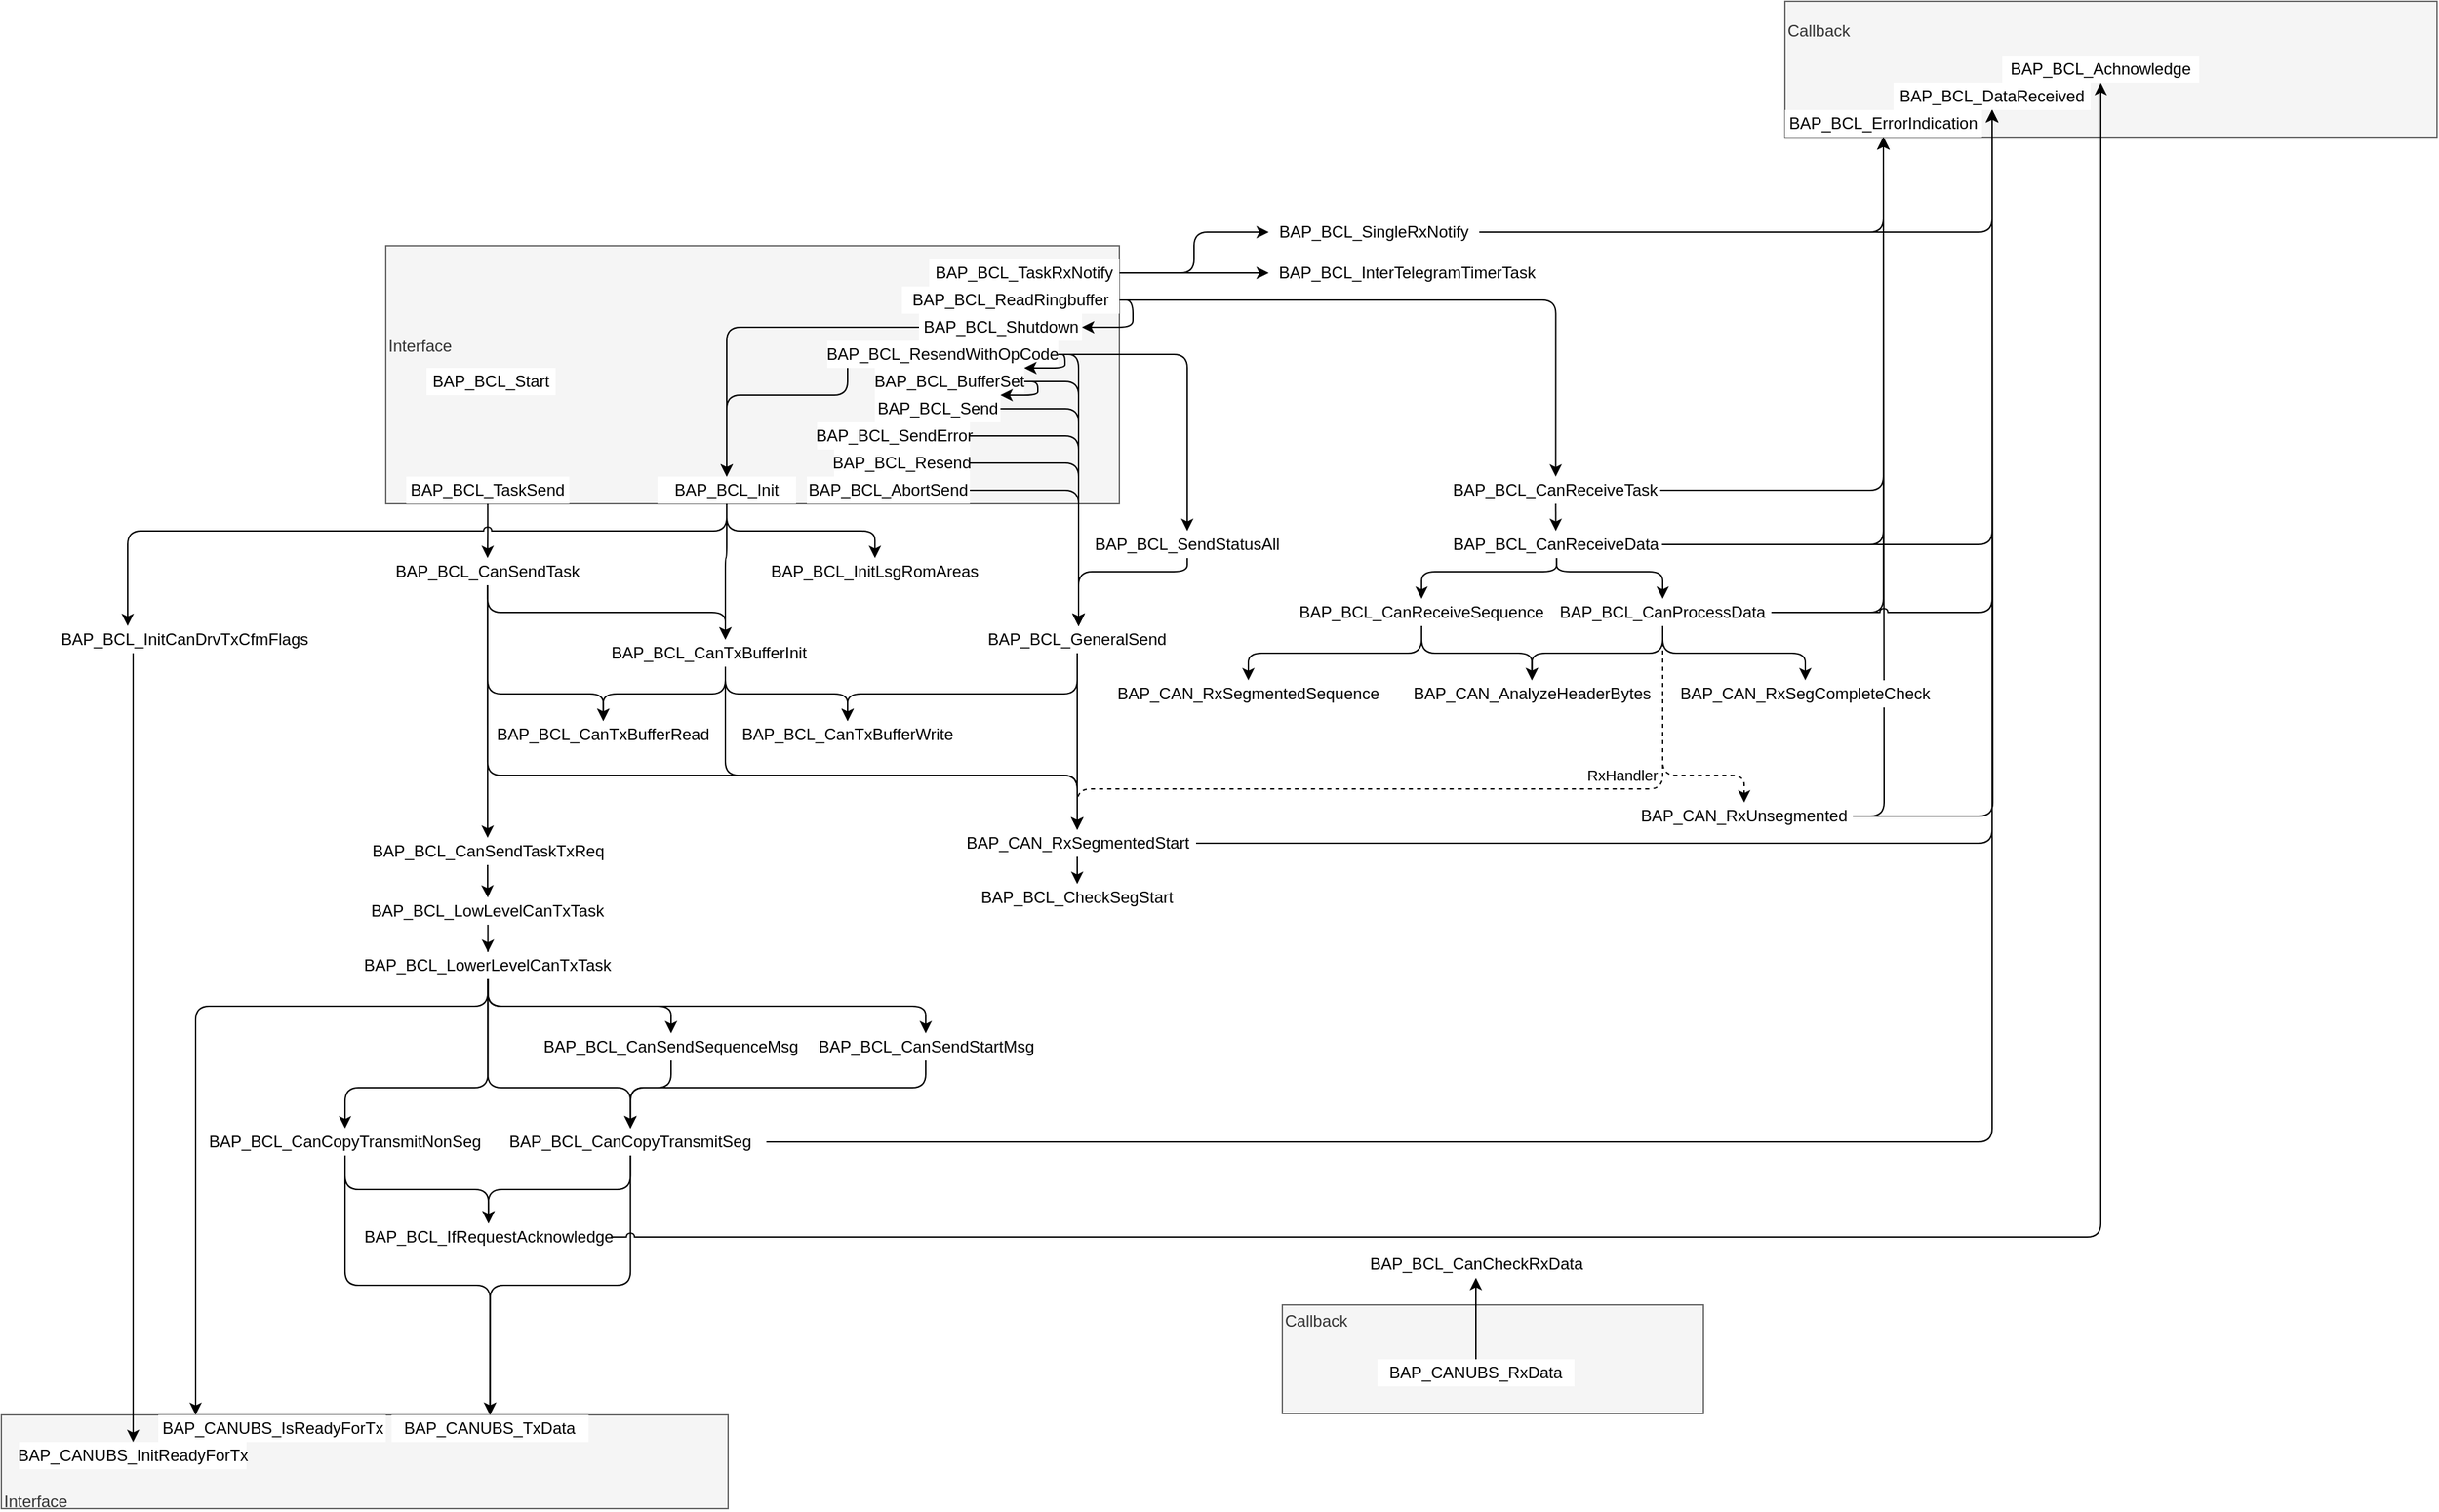 <mxfile version="14.2.7" type="github">
  <diagram id="S2_BKPCjc5cobRRPOWBh" name="Page-1">
    <mxGraphModel dx="1737" dy="2701" grid="1" gridSize="10" guides="1" tooltips="1" connect="1" arrows="1" fold="1" page="1" pageScale="1" pageWidth="827" pageHeight="1169" math="0" shadow="0">
      <root>
        <mxCell id="0" />
        <mxCell id="1" parent="0" />
        <mxCell id="-796ArXZzWcTJL-aqqKS-4" value="&lt;br&gt;&lt;br&gt;&lt;br&gt;&lt;br&gt;Interface" style="rounded=0;whiteSpace=wrap;html=1;align=left;fillColor=#f5f5f5;strokeColor=#666666;fontColor=#333333;" parent="1" vertex="1">
          <mxGeometry x="-453" y="-179" width="535" height="69" as="geometry" />
        </mxCell>
        <mxCell id="-796ArXZzWcTJL-aqqKS-5" value="Callback&lt;br&gt;&lt;br&gt;&lt;br&gt;&lt;br&gt;&lt;br&gt;" style="rounded=0;whiteSpace=wrap;html=1;align=left;fillColor=#f5f5f5;strokeColor=#666666;fontColor=#333333;" parent="1" vertex="1">
          <mxGeometry x="860" y="-1220" width="480" height="100" as="geometry" />
        </mxCell>
        <mxCell id="-796ArXZzWcTJL-aqqKS-1" value="Interface&lt;br&gt;&lt;br&gt;&lt;br&gt;&lt;br&gt;" style="rounded=0;whiteSpace=wrap;html=1;align=left;fillColor=#f5f5f5;strokeColor=#666666;fontColor=#333333;" parent="1" vertex="1">
          <mxGeometry x="-170" y="-1040" width="540" height="190" as="geometry" />
        </mxCell>
        <mxCell id="-796ArXZzWcTJL-aqqKS-43" style="edgeStyle=orthogonalEdgeStyle;rounded=0;orthogonalLoop=1;jettySize=auto;html=1;" parent="1" source="-796ArXZzWcTJL-aqqKS-3" target="-796ArXZzWcTJL-aqqKS-40" edge="1">
          <mxGeometry relative="1" as="geometry" />
        </mxCell>
        <mxCell id="-796ArXZzWcTJL-aqqKS-3" value="BAP_BCL_TaskSend" style="rounded=0;whiteSpace=wrap;html=1;strokeColor=none;" parent="1" vertex="1">
          <mxGeometry x="-154.88" y="-870" width="120" height="20" as="geometry" />
        </mxCell>
        <mxCell id="-796ArXZzWcTJL-aqqKS-108" style="edgeStyle=orthogonalEdgeStyle;rounded=1;orthogonalLoop=1;jettySize=auto;html=1;" parent="1" source="-796ArXZzWcTJL-aqqKS-7" target="-796ArXZzWcTJL-aqqKS-107" edge="1">
          <mxGeometry relative="1" as="geometry">
            <Array as="points">
              <mxPoint x="340" y="-940" />
            </Array>
          </mxGeometry>
        </mxCell>
        <mxCell id="-796ArXZzWcTJL-aqqKS-115" style="edgeStyle=orthogonalEdgeStyle;rounded=1;orthogonalLoop=1;jettySize=auto;html=1;" parent="1" source="-796ArXZzWcTJL-aqqKS-2" target="-796ArXZzWcTJL-aqqKS-107" edge="1">
          <mxGeometry relative="1" as="geometry">
            <Array as="points">
              <mxPoint x="340" y="-860" />
            </Array>
          </mxGeometry>
        </mxCell>
        <mxCell id="-796ArXZzWcTJL-aqqKS-9" value="BAP_BCL_SendError" style="rounded=0;whiteSpace=wrap;html=1;strokeColor=none;" parent="1" vertex="1">
          <mxGeometry x="147.5" y="-910" width="112.5" height="20" as="geometry" />
        </mxCell>
        <mxCell id="-796ArXZzWcTJL-aqqKS-112" style="edgeStyle=orthogonalEdgeStyle;rounded=1;orthogonalLoop=1;jettySize=auto;html=1;" parent="1" source="-796ArXZzWcTJL-aqqKS-10" target="-796ArXZzWcTJL-aqqKS-107" edge="1">
          <mxGeometry relative="1" as="geometry">
            <Array as="points">
              <mxPoint x="340" y="-880" />
            </Array>
          </mxGeometry>
        </mxCell>
        <mxCell id="-796ArXZzWcTJL-aqqKS-10" value="BAP_BCL_Resend" style="rounded=0;whiteSpace=wrap;html=1;strokeColor=none;" parent="1" vertex="1">
          <mxGeometry x="160" y="-890" width="100" height="20" as="geometry" />
        </mxCell>
        <mxCell id="cqRTCMUEP6kAne7-0nRB-3" style="edgeStyle=orthogonalEdgeStyle;rounded=1;jumpStyle=arc;orthogonalLoop=1;jettySize=auto;html=1;entryX=0.5;entryY=0;entryDx=0;entryDy=0;strokeWidth=1;" edge="1" parent="1" source="-796ArXZzWcTJL-aqqKS-11" target="-796ArXZzWcTJL-aqqKS-69">
          <mxGeometry relative="1" as="geometry" />
        </mxCell>
        <mxCell id="-796ArXZzWcTJL-aqqKS-11" value="BAP_BCL_ReadRingbuffer" style="rounded=0;whiteSpace=wrap;html=1;strokeColor=none;" parent="1" vertex="1">
          <mxGeometry x="210" y="-1010" width="160" height="20" as="geometry" />
        </mxCell>
        <mxCell id="-796ArXZzWcTJL-aqqKS-113" style="edgeStyle=orthogonalEdgeStyle;rounded=1;orthogonalLoop=1;jettySize=auto;html=1;" parent="1" source="-796ArXZzWcTJL-aqqKS-8" target="-796ArXZzWcTJL-aqqKS-107" edge="1">
          <mxGeometry relative="1" as="geometry">
            <Array as="points">
              <mxPoint x="340" y="-920" />
            </Array>
          </mxGeometry>
        </mxCell>
        <mxCell id="-796ArXZzWcTJL-aqqKS-119" style="edgeStyle=orthogonalEdgeStyle;rounded=1;orthogonalLoop=1;jettySize=auto;html=1;entryX=0.5;entryY=0;entryDx=0;entryDy=0;" parent="1" source="-796ArXZzWcTJL-aqqKS-12" target="-796ArXZzWcTJL-aqqKS-117" edge="1">
          <mxGeometry relative="1" as="geometry" />
        </mxCell>
        <mxCell id="-796ArXZzWcTJL-aqqKS-129" style="edgeStyle=orthogonalEdgeStyle;rounded=1;orthogonalLoop=1;jettySize=auto;html=1;" parent="1" source="-796ArXZzWcTJL-aqqKS-13" target="-796ArXZzWcTJL-aqqKS-122" edge="1">
          <mxGeometry relative="1" as="geometry">
            <Array as="points">
              <mxPoint x="81" y="-810" />
              <mxPoint x="80" y="-810" />
            </Array>
          </mxGeometry>
        </mxCell>
        <mxCell id="-796ArXZzWcTJL-aqqKS-131" style="edgeStyle=orthogonalEdgeStyle;rounded=1;orthogonalLoop=1;jettySize=auto;html=1;" parent="1" source="-796ArXZzWcTJL-aqqKS-13" target="-796ArXZzWcTJL-aqqKS-130" edge="1">
          <mxGeometry relative="1" as="geometry" />
        </mxCell>
        <mxCell id="-796ArXZzWcTJL-aqqKS-133" style="edgeStyle=orthogonalEdgeStyle;rounded=1;orthogonalLoop=1;jettySize=auto;html=1;jumpStyle=arc;" parent="1" source="-796ArXZzWcTJL-aqqKS-13" target="-796ArXZzWcTJL-aqqKS-132" edge="1">
          <mxGeometry relative="1" as="geometry">
            <Array as="points">
              <mxPoint x="81" y="-830" />
              <mxPoint x="-360" y="-830" />
            </Array>
          </mxGeometry>
        </mxCell>
        <mxCell id="-796ArXZzWcTJL-aqqKS-13" value="BAP_BCL_Init" style="rounded=0;whiteSpace=wrap;html=1;strokeColor=none;" parent="1" vertex="1">
          <mxGeometry x="30" y="-870" width="102" height="20" as="geometry" />
        </mxCell>
        <mxCell id="-796ArXZzWcTJL-aqqKS-14" value="BAP_BCL_Start" style="rounded=0;whiteSpace=wrap;html=1;strokeColor=none;" parent="1" vertex="1">
          <mxGeometry x="-140" y="-950" width="95" height="20" as="geometry" />
        </mxCell>
        <mxCell id="-796ArXZzWcTJL-aqqKS-128" style="edgeStyle=orthogonalEdgeStyle;rounded=1;orthogonalLoop=1;jettySize=auto;html=1;entryX=0.5;entryY=0;entryDx=0;entryDy=0;" parent="1" source="-796ArXZzWcTJL-aqqKS-12" target="-796ArXZzWcTJL-aqqKS-13" edge="1">
          <mxGeometry relative="1" as="geometry">
            <Array as="points">
              <mxPoint x="170" y="-930" />
              <mxPoint x="81" y="-930" />
            </Array>
          </mxGeometry>
        </mxCell>
        <mxCell id="-796ArXZzWcTJL-aqqKS-102" style="edgeStyle=orthogonalEdgeStyle;rounded=1;orthogonalLoop=1;jettySize=auto;html=1;exitX=1;exitY=0.5;exitDx=0;exitDy=0;" parent="1" source="-796ArXZzWcTJL-aqqKS-16" target="-796ArXZzWcTJL-aqqKS-100" edge="1">
          <mxGeometry relative="1" as="geometry" />
        </mxCell>
        <mxCell id="cqRTCMUEP6kAne7-0nRB-5" style="edgeStyle=orthogonalEdgeStyle;jumpStyle=arc;orthogonalLoop=1;jettySize=auto;html=1;entryX=0;entryY=0.5;entryDx=0;entryDy=0;strokeWidth=1;exitX=0.866;exitY=0.5;exitDx=0;exitDy=0;exitPerimeter=0;" edge="1" parent="1" source="-796ArXZzWcTJL-aqqKS-16" target="-796ArXZzWcTJL-aqqKS-101">
          <mxGeometry relative="1" as="geometry" />
        </mxCell>
        <mxCell id="-796ArXZzWcTJL-aqqKS-16" value="BAP_BCL_TaskRxNotify" style="rounded=0;whiteSpace=wrap;html=1;strokeColor=none;" parent="1" vertex="1">
          <mxGeometry x="230" y="-1030" width="140" height="20" as="geometry" />
        </mxCell>
        <mxCell id="-796ArXZzWcTJL-aqqKS-126" style="edgeStyle=orthogonalEdgeStyle;rounded=1;orthogonalLoop=1;jettySize=auto;html=1;entryX=0.5;entryY=0;entryDx=0;entryDy=0;exitX=0.5;exitY=1;exitDx=0;exitDy=0;" parent="1" source="-796ArXZzWcTJL-aqqKS-40" target="-796ArXZzWcTJL-aqqKS-124" edge="1">
          <mxGeometry relative="1" as="geometry">
            <Array as="points">
              <mxPoint x="-95" y="-710" />
              <mxPoint x="-10" y="-710" />
            </Array>
          </mxGeometry>
        </mxCell>
        <mxCell id="-796ArXZzWcTJL-aqqKS-68" style="edgeStyle=orthogonalEdgeStyle;rounded=1;orthogonalLoop=1;jettySize=auto;html=1;exitX=0.5;exitY=1;exitDx=0;exitDy=0;" parent="1" source="-796ArXZzWcTJL-aqqKS-48" target="-796ArXZzWcTJL-aqqKS-38" edge="1">
          <mxGeometry relative="1" as="geometry">
            <Array as="points">
              <mxPoint x="-95" y="-480" />
              <mxPoint x="-310" y="-480" />
            </Array>
          </mxGeometry>
        </mxCell>
        <mxCell id="-796ArXZzWcTJL-aqqKS-62" style="edgeStyle=orthogonalEdgeStyle;rounded=1;orthogonalLoop=1;jettySize=auto;html=1;entryX=0.5;entryY=0;entryDx=0;entryDy=0;" parent="1" source="-796ArXZzWcTJL-aqqKS-53" target="-796ArXZzWcTJL-aqqKS-37" edge="1">
          <mxGeometry relative="1" as="geometry">
            <mxPoint x="100" y="-330" as="targetPoint" />
          </mxGeometry>
        </mxCell>
        <mxCell id="-796ArXZzWcTJL-aqqKS-67" style="edgeStyle=orthogonalEdgeStyle;rounded=1;orthogonalLoop=1;jettySize=auto;html=1;entryX=0.5;entryY=1;entryDx=0;entryDy=0;exitX=1;exitY=0.5;exitDx=0;exitDy=0;jumpStyle=arc;" parent="1" source="-796ArXZzWcTJL-aqqKS-53" target="-796ArXZzWcTJL-aqqKS-34" edge="1">
          <mxGeometry relative="1" as="geometry" />
        </mxCell>
        <mxCell id="-796ArXZzWcTJL-aqqKS-61" style="edgeStyle=orthogonalEdgeStyle;rounded=1;orthogonalLoop=1;jettySize=auto;html=1;exitX=0.5;exitY=1;exitDx=0;exitDy=0;jumpStyle=arc;entryX=0.5;entryY=0;entryDx=0;entryDy=0;" parent="1" source="-796ArXZzWcTJL-aqqKS-54" target="-796ArXZzWcTJL-aqqKS-37" edge="1">
          <mxGeometry relative="1" as="geometry" />
        </mxCell>
        <mxCell id="-796ArXZzWcTJL-aqqKS-64" style="edgeStyle=orthogonalEdgeStyle;rounded=1;orthogonalLoop=1;jettySize=auto;html=1;entryX=0.5;entryY=1;entryDx=0;entryDy=0;jumpStyle=arc;" parent="1" source="-796ArXZzWcTJL-aqqKS-63" target="-796ArXZzWcTJL-aqqKS-35" edge="1">
          <mxGeometry relative="1" as="geometry" />
        </mxCell>
        <mxCell id="-796ArXZzWcTJL-aqqKS-71" style="edgeStyle=orthogonalEdgeStyle;rounded=1;orthogonalLoop=1;jettySize=auto;html=1;" parent="1" source="-796ArXZzWcTJL-aqqKS-69" target="-796ArXZzWcTJL-aqqKS-33" edge="1">
          <mxGeometry relative="1" as="geometry" />
        </mxCell>
        <mxCell id="-796ArXZzWcTJL-aqqKS-90" style="edgeStyle=orthogonalEdgeStyle;rounded=1;orthogonalLoop=1;jettySize=auto;html=1;" parent="1" source="-796ArXZzWcTJL-aqqKS-72" target="-796ArXZzWcTJL-aqqKS-33" edge="1">
          <mxGeometry relative="1" as="geometry" />
        </mxCell>
        <mxCell id="-796ArXZzWcTJL-aqqKS-92" style="edgeStyle=orthogonalEdgeStyle;rounded=1;orthogonalLoop=1;jettySize=auto;html=1;strokeWidth=1;jumpStyle=none;" parent="1" source="-796ArXZzWcTJL-aqqKS-74" target="-796ArXZzWcTJL-aqqKS-33" edge="1">
          <mxGeometry relative="1" as="geometry" />
        </mxCell>
        <mxCell id="-796ArXZzWcTJL-aqqKS-96" style="edgeStyle=orthogonalEdgeStyle;rounded=1;orthogonalLoop=1;jettySize=auto;html=1;entryX=0.5;entryY=1;entryDx=0;entryDy=0;" parent="1" source="-796ArXZzWcTJL-aqqKS-94" target="-796ArXZzWcTJL-aqqKS-34" edge="1">
          <mxGeometry relative="1" as="geometry" />
        </mxCell>
        <mxCell id="-796ArXZzWcTJL-aqqKS-98" style="edgeStyle=orthogonalEdgeStyle;rounded=1;orthogonalLoop=1;jettySize=auto;html=1;entryX=0.5;entryY=1;entryDx=0;entryDy=0;" parent="1" source="-796ArXZzWcTJL-aqqKS-97" target="-796ArXZzWcTJL-aqqKS-34" edge="1">
          <mxGeometry relative="1" as="geometry">
            <Array as="points">
              <mxPoint x="1013" y="-640" />
              <mxPoint x="1013" y="-895" />
            </Array>
          </mxGeometry>
        </mxCell>
        <mxCell id="-796ArXZzWcTJL-aqqKS-99" style="edgeStyle=orthogonalEdgeStyle;rounded=1;orthogonalLoop=1;jettySize=auto;html=1;entryX=0.5;entryY=1;entryDx=0;entryDy=0;jumpStyle=none;strokeWidth=1;" parent="1" source="-796ArXZzWcTJL-aqqKS-97" target="-796ArXZzWcTJL-aqqKS-33" edge="1">
          <mxGeometry relative="1" as="geometry">
            <Array as="points">
              <mxPoint x="933" y="-640" />
              <mxPoint x="933" y="-885" />
            </Array>
          </mxGeometry>
        </mxCell>
        <mxCell id="-796ArXZzWcTJL-aqqKS-100" value="BAP_BCL_InterTelegramTimerTask" style="rounded=0;whiteSpace=wrap;html=1;strokeColor=none;" parent="1" vertex="1">
          <mxGeometry x="480" y="-1030" width="203.75" height="20" as="geometry" />
        </mxCell>
        <mxCell id="-796ArXZzWcTJL-aqqKS-105" style="edgeStyle=orthogonalEdgeStyle;rounded=1;orthogonalLoop=1;jettySize=auto;html=1;" parent="1" source="-796ArXZzWcTJL-aqqKS-101" target="-796ArXZzWcTJL-aqqKS-34" edge="1">
          <mxGeometry relative="1" as="geometry" />
        </mxCell>
        <mxCell id="-796ArXZzWcTJL-aqqKS-106" style="edgeStyle=orthogonalEdgeStyle;rounded=1;orthogonalLoop=1;jettySize=auto;html=1;" parent="1" source="-796ArXZzWcTJL-aqqKS-101" target="-796ArXZzWcTJL-aqqKS-33" edge="1">
          <mxGeometry relative="1" as="geometry" />
        </mxCell>
        <mxCell id="-796ArXZzWcTJL-aqqKS-101" value="BAP_BCL_SingleRxNotify" style="rounded=0;whiteSpace=wrap;html=1;strokeColor=none;" parent="1" vertex="1">
          <mxGeometry x="480" y="-1060" width="155" height="20" as="geometry" />
        </mxCell>
        <mxCell id="-796ArXZzWcTJL-aqqKS-134" style="edgeStyle=orthogonalEdgeStyle;rounded=1;orthogonalLoop=1;jettySize=auto;html=1;" parent="1" source="-796ArXZzWcTJL-aqqKS-132" target="-796ArXZzWcTJL-aqqKS-39" edge="1">
          <mxGeometry relative="1" as="geometry">
            <mxPoint x="-407" y="-210" as="targetPoint" />
            <Array as="points">
              <mxPoint x="-356" y="-640" />
              <mxPoint x="-356" y="-640" />
            </Array>
          </mxGeometry>
        </mxCell>
        <mxCell id="-796ArXZzWcTJL-aqqKS-132" value="BAP_BCL_InitCanDrvTxCfmFlags" style="rounded=0;whiteSpace=wrap;html=1;strokeColor=none;" parent="1" vertex="1">
          <mxGeometry x="-413" y="-760" width="190" height="20" as="geometry" />
        </mxCell>
        <mxCell id="cqRTCMUEP6kAne7-0nRB-47" style="edgeStyle=orthogonalEdgeStyle;rounded=1;jumpStyle=arc;orthogonalLoop=1;jettySize=auto;html=1;strokeWidth=1;" edge="1" parent="1" source="-796ArXZzWcTJL-aqqKS-12" target="-796ArXZzWcTJL-aqqKS-107">
          <mxGeometry relative="1" as="geometry">
            <Array as="points">
              <mxPoint x="340" y="-960" />
            </Array>
          </mxGeometry>
        </mxCell>
        <mxCell id="-796ArXZzWcTJL-aqqKS-12" value="BAP_BCL_ResendWithOpCode" style="rounded=0;whiteSpace=wrap;html=1;strokeColor=none;" parent="1" vertex="1">
          <mxGeometry x="155" y="-970" width="170" height="20" as="geometry" />
        </mxCell>
        <mxCell id="-796ArXZzWcTJL-aqqKS-143" style="edgeStyle=orthogonalEdgeStyle;rounded=1;orthogonalLoop=1;jettySize=auto;html=1;entryX=1;entryY=0.5;entryDx=0;entryDy=0;exitX=1;exitY=0.5;exitDx=0;exitDy=0;" parent="1" source="-796ArXZzWcTJL-aqqKS-11" target="-796ArXZzWcTJL-aqqKS-15" edge="1">
          <mxGeometry relative="1" as="geometry">
            <mxPoint x="160" y="-980" as="sourcePoint" />
            <mxPoint x="810" y="-800" as="targetPoint" />
            <Array as="points">
              <mxPoint x="380" y="-1000" />
              <mxPoint x="380" y="-980" />
            </Array>
          </mxGeometry>
        </mxCell>
        <mxCell id="-796ArXZzWcTJL-aqqKS-150" style="edgeStyle=orthogonalEdgeStyle;rounded=1;orthogonalLoop=1;jettySize=auto;html=1;entryX=0.5;entryY=0;entryDx=0;entryDy=0;" parent="1" source="-796ArXZzWcTJL-aqqKS-107" target="-796ArXZzWcTJL-aqqKS-94" edge="1">
          <mxGeometry relative="1" as="geometry" />
        </mxCell>
        <mxCell id="-796ArXZzWcTJL-aqqKS-107" value="BAP_BCL_GeneralSend" style="rounded=0;whiteSpace=wrap;html=1;strokeColor=none;" parent="1" vertex="1">
          <mxGeometry x="264" y="-760" width="150" height="20" as="geometry" />
        </mxCell>
        <mxCell id="-796ArXZzWcTJL-aqqKS-118" style="edgeStyle=orthogonalEdgeStyle;rounded=1;orthogonalLoop=1;jettySize=auto;html=1;" parent="1" source="-796ArXZzWcTJL-aqqKS-117" target="-796ArXZzWcTJL-aqqKS-107" edge="1">
          <mxGeometry x="1081" y="-860" as="geometry">
            <mxPoint x="340" y="-790" as="targetPoint" />
            <Array as="points">
              <mxPoint x="420" y="-800" />
              <mxPoint x="340" y="-800" />
            </Array>
          </mxGeometry>
        </mxCell>
        <mxCell id="-796ArXZzWcTJL-aqqKS-121" style="edgeStyle=orthogonalEdgeStyle;rounded=1;orthogonalLoop=1;jettySize=auto;html=1;" parent="1" source="-796ArXZzWcTJL-aqqKS-107" target="-796ArXZzWcTJL-aqqKS-120" edge="1">
          <mxGeometry x="1081" y="-860" as="geometry">
            <Array as="points">
              <mxPoint x="339" y="-710" />
              <mxPoint x="170" y="-710" />
            </Array>
          </mxGeometry>
        </mxCell>
        <mxCell id="-796ArXZzWcTJL-aqqKS-152" style="edgeStyle=orthogonalEdgeStyle;rounded=1;orthogonalLoop=1;jettySize=auto;html=1;entryX=0.5;entryY=0;entryDx=0;entryDy=0;" parent="1" source="-796ArXZzWcTJL-aqqKS-122" target="-796ArXZzWcTJL-aqqKS-94" edge="1">
          <mxGeometry relative="1" as="geometry">
            <Array as="points">
              <mxPoint x="80" y="-650" />
              <mxPoint x="339" y="-650" />
            </Array>
          </mxGeometry>
        </mxCell>
        <mxCell id="-796ArXZzWcTJL-aqqKS-148" style="edgeStyle=orthogonalEdgeStyle;rounded=1;orthogonalLoop=1;jettySize=auto;html=1;" parent="1" source="-796ArXZzWcTJL-aqqKS-40" target="-796ArXZzWcTJL-aqqKS-122" edge="1">
          <mxGeometry relative="1" as="geometry">
            <mxPoint x="-20" y="-760" as="sourcePoint" />
            <mxPoint x="9" y="-770" as="targetPoint" />
            <Array as="points">
              <mxPoint x="-95" y="-770" />
              <mxPoint x="80" y="-770" />
            </Array>
          </mxGeometry>
        </mxCell>
        <mxCell id="-796ArXZzWcTJL-aqqKS-76" value="BAP_BCL_CheckSegStart" style="rounded=0;whiteSpace=wrap;html=1;strokeColor=none;" parent="1" vertex="1">
          <mxGeometry x="264" y="-570" width="150" height="20" as="geometry" />
        </mxCell>
        <mxCell id="-796ArXZzWcTJL-aqqKS-94" value="BAP_CAN_RxSegmentedStart" style="rounded=0;whiteSpace=wrap;html=1;strokeColor=none;" parent="1" vertex="1">
          <mxGeometry x="251.5" y="-610" width="175" height="20" as="geometry" />
        </mxCell>
        <mxCell id="-796ArXZzWcTJL-aqqKS-95" style="edgeStyle=orthogonalEdgeStyle;rounded=1;orthogonalLoop=1;jettySize=auto;html=1;entryX=0.5;entryY=0;entryDx=0;entryDy=0;" parent="1" source="-796ArXZzWcTJL-aqqKS-94" target="-796ArXZzWcTJL-aqqKS-76" edge="1">
          <mxGeometry x="645" y="-1330" as="geometry" />
        </mxCell>
        <mxCell id="-796ArXZzWcTJL-aqqKS-151" style="edgeStyle=orthogonalEdgeStyle;orthogonalLoop=1;jettySize=auto;html=1;jumpStyle=arc;rounded=1;" parent="1" source="-796ArXZzWcTJL-aqqKS-40" target="-796ArXZzWcTJL-aqqKS-94" edge="1">
          <mxGeometry relative="1" as="geometry">
            <Array as="points">
              <mxPoint x="-95" y="-650" />
              <mxPoint x="339" y="-650" />
            </Array>
          </mxGeometry>
        </mxCell>
        <mxCell id="-796ArXZzWcTJL-aqqKS-157" style="edgeStyle=orthogonalEdgeStyle;rounded=1;orthogonalLoop=1;jettySize=auto;html=1;entryX=0.5;entryY=0;entryDx=0;entryDy=0;jumpStyle=none;dashed=1;exitX=0.5;exitY=1;exitDx=0;exitDy=0;" parent="1" source="-796ArXZzWcTJL-aqqKS-74" target="-796ArXZzWcTJL-aqqKS-94" edge="1">
          <mxGeometry relative="1" as="geometry">
            <Array as="points">
              <mxPoint x="770" y="-640" />
              <mxPoint x="339" y="-640" />
            </Array>
          </mxGeometry>
        </mxCell>
        <mxCell id="cqRTCMUEP6kAne7-0nRB-10" value="RxHandler" style="edgeLabel;html=1;align=center;verticalAlign=middle;resizable=0;points=[];" vertex="1" connectable="0" parent="-796ArXZzWcTJL-aqqKS-157">
          <mxGeometry x="-0.439" y="1" relative="1" as="geometry">
            <mxPoint x="12.69" y="-11.03" as="offset" />
          </mxGeometry>
        </mxCell>
        <mxCell id="cqRTCMUEP6kAne7-0nRB-4" style="edgeStyle=orthogonalEdgeStyle;jumpStyle=arc;orthogonalLoop=1;jettySize=auto;html=1;strokeWidth=1;" edge="1" parent="1" source="-796ArXZzWcTJL-aqqKS-15" target="-796ArXZzWcTJL-aqqKS-13">
          <mxGeometry relative="1" as="geometry" />
        </mxCell>
        <mxCell id="-796ArXZzWcTJL-aqqKS-15" value="BAP_BCL_Shutdown" style="rounded=0;whiteSpace=wrap;html=1;strokeColor=none;" parent="1" vertex="1">
          <mxGeometry x="222.5" y="-990" width="120" height="20" as="geometry" />
        </mxCell>
        <mxCell id="-796ArXZzWcTJL-aqqKS-40" value="BAP_BCL_CanSendTask" style="rounded=0;whiteSpace=wrap;html=1;strokeColor=none;" parent="1" vertex="1">
          <mxGeometry x="-163.76" y="-810" width="137.5" height="20" as="geometry" />
        </mxCell>
        <mxCell id="-796ArXZzWcTJL-aqqKS-45" style="edgeStyle=orthogonalEdgeStyle;rounded=1;orthogonalLoop=1;jettySize=auto;html=1;" parent="1" source="-796ArXZzWcTJL-aqqKS-40" target="-796ArXZzWcTJL-aqqKS-44" edge="1">
          <mxGeometry x="-244.25" y="-770" as="geometry" />
        </mxCell>
        <mxCell id="-796ArXZzWcTJL-aqqKS-130" value="BAP_BCL_InitLsgRomAreas" style="rounded=0;whiteSpace=wrap;html=1;strokeColor=none;" parent="1" vertex="1">
          <mxGeometry x="110.12" y="-810" width="160" height="20" as="geometry" />
        </mxCell>
        <mxCell id="-796ArXZzWcTJL-aqqKS-120" value="BAP_BCL_CanTxBufferWrite" style="rounded=0;whiteSpace=wrap;html=1;strokeColor=none;" parent="1" vertex="1">
          <mxGeometry x="90" y="-690" width="160" height="20" as="geometry" />
        </mxCell>
        <mxCell id="-796ArXZzWcTJL-aqqKS-124" value="BAP_BCL_CanTxBufferRead" style="rounded=0;whiteSpace=wrap;html=1;strokeColor=none;" parent="1" vertex="1">
          <mxGeometry x="-89.88" y="-690" width="160" height="20" as="geometry" />
        </mxCell>
        <mxCell id="-796ArXZzWcTJL-aqqKS-123" style="edgeStyle=orthogonalEdgeStyle;rounded=1;orthogonalLoop=1;jettySize=auto;html=1;entryX=0.5;entryY=0;entryDx=0;entryDy=0;jumpStyle=arc;" parent="1" source="-796ArXZzWcTJL-aqqKS-122" target="-796ArXZzWcTJL-aqqKS-120" edge="1">
          <mxGeometry x="1181" y="-860" as="geometry">
            <Array as="points">
              <mxPoint x="80" y="-710" />
              <mxPoint x="170" y="-710" />
            </Array>
          </mxGeometry>
        </mxCell>
        <mxCell id="-796ArXZzWcTJL-aqqKS-125" style="edgeStyle=orthogonalEdgeStyle;rounded=1;orthogonalLoop=1;jettySize=auto;html=1;entryX=0.5;entryY=0;entryDx=0;entryDy=0;" parent="1" source="-796ArXZzWcTJL-aqqKS-122" target="-796ArXZzWcTJL-aqqKS-124" edge="1">
          <mxGeometry x="1181" y="-860" as="geometry">
            <Array as="points">
              <mxPoint x="80" y="-710" />
              <mxPoint x="-10" y="-710" />
            </Array>
          </mxGeometry>
        </mxCell>
        <mxCell id="-796ArXZzWcTJL-aqqKS-122" value="BAP_BCL_CanTxBufferInit" style="rounded=0;whiteSpace=wrap;html=1;strokeColor=none;" parent="1" vertex="1">
          <mxGeometry x="-12.5" y="-750" width="160" height="20" as="geometry" />
        </mxCell>
        <mxCell id="-796ArXZzWcTJL-aqqKS-7" value="BAP_BCL_BufferSet" style="rounded=0;whiteSpace=wrap;html=1;strokeColor=none;" parent="1" vertex="1">
          <mxGeometry x="190" y="-950" width="110" height="20" as="geometry" />
        </mxCell>
        <mxCell id="cqRTCMUEP6kAne7-0nRB-41" style="edgeStyle=orthogonalEdgeStyle;rounded=1;orthogonalLoop=1;jettySize=auto;html=1;" edge="1" parent="1" source="-796ArXZzWcTJL-aqqKS-12" target="-796ArXZzWcTJL-aqqKS-7">
          <mxGeometry relative="1" as="geometry">
            <mxPoint x="282.5" y="-950" as="sourcePoint" />
            <mxPoint x="414" y="-830" as="targetPoint" />
            <Array as="points">
              <mxPoint x="330" y="-960" />
              <mxPoint x="330" y="-950" />
            </Array>
          </mxGeometry>
        </mxCell>
        <mxCell id="-796ArXZzWcTJL-aqqKS-8" value="BAP_BCL_Send" style="rounded=0;whiteSpace=wrap;html=1;strokeColor=none;" parent="1" vertex="1">
          <mxGeometry x="190" y="-930" width="92.5" height="20" as="geometry" />
        </mxCell>
        <mxCell id="cqRTCMUEP6kAne7-0nRB-43" style="edgeStyle=orthogonalEdgeStyle;rounded=1;orthogonalLoop=1;jettySize=auto;html=1;" edge="1" parent="1" source="-796ArXZzWcTJL-aqqKS-7" target="-796ArXZzWcTJL-aqqKS-8">
          <mxGeometry relative="1" as="geometry">
            <mxPoint x="312.5" y="-930" as="sourcePoint" />
            <mxPoint x="414" y="-830" as="targetPoint" />
            <Array as="points">
              <mxPoint x="310" y="-940" />
              <mxPoint x="310" y="-930" />
            </Array>
          </mxGeometry>
        </mxCell>
        <mxCell id="-796ArXZzWcTJL-aqqKS-2" value="BAP_BCL_AbortSend" style="rounded=0;whiteSpace=wrap;html=1;strokeColor=none;" parent="1" vertex="1">
          <mxGeometry x="140" y="-870" width="120" height="20" as="geometry" />
        </mxCell>
        <mxCell id="cqRTCMUEP6kAne7-0nRB-44" style="edgeStyle=orthogonalEdgeStyle;rounded=1;orthogonalLoop=1;jettySize=auto;html=1;" edge="1" parent="1" source="-796ArXZzWcTJL-aqqKS-9" target="-796ArXZzWcTJL-aqqKS-107">
          <mxGeometry relative="1" as="geometry">
            <mxPoint x="313.75" y="-890" as="sourcePoint" />
            <mxPoint x="414" y="-830" as="targetPoint" />
            <Array as="points">
              <mxPoint x="340" y="-900" />
            </Array>
          </mxGeometry>
        </mxCell>
        <mxCell id="-796ArXZzWcTJL-aqqKS-117" value="BAP_BCL_SendStatusAll" style="rounded=0;whiteSpace=wrap;html=1;strokeColor=none;" parent="1" vertex="1">
          <mxGeometry x="345" y="-830" width="150" height="20" as="geometry" />
        </mxCell>
        <mxCell id="-796ArXZzWcTJL-aqqKS-44" value="BAP_BCL_CanSendTaskTxReq" style="rounded=0;whiteSpace=wrap;html=1;strokeColor=none;" parent="1" vertex="1">
          <mxGeometry x="-184.38" y="-604" width="178.75" height="20" as="geometry" />
        </mxCell>
        <mxCell id="-796ArXZzWcTJL-aqqKS-47" value="BAP_BCL_LowLevelCanTxTask" style="rounded=0;whiteSpace=wrap;html=1;strokeColor=none;" parent="1" vertex="1">
          <mxGeometry x="-181.75" y="-560" width="173.75" height="20" as="geometry" />
        </mxCell>
        <mxCell id="-796ArXZzWcTJL-aqqKS-48" value="BAP_BCL_LowerLevelCanTxTask" style="rounded=0;whiteSpace=wrap;html=1;strokeColor=none;" parent="1" vertex="1">
          <mxGeometry x="-181.75" y="-520" width="173.75" height="20" as="geometry" />
        </mxCell>
        <mxCell id="-796ArXZzWcTJL-aqqKS-49" style="edgeStyle=orthogonalEdgeStyle;rounded=0;orthogonalLoop=1;jettySize=auto;html=1;entryX=0.5;entryY=0;entryDx=0;entryDy=0;" parent="1" source="-796ArXZzWcTJL-aqqKS-44" target="-796ArXZzWcTJL-aqqKS-47" edge="1">
          <mxGeometry x="-244.25" y="-710" as="geometry" />
        </mxCell>
        <mxCell id="-796ArXZzWcTJL-aqqKS-50" style="edgeStyle=orthogonalEdgeStyle;rounded=0;orthogonalLoop=1;jettySize=auto;html=1;" parent="1" source="-796ArXZzWcTJL-aqqKS-47" target="-796ArXZzWcTJL-aqqKS-48" edge="1">
          <mxGeometry x="-244.25" y="-710" as="geometry" />
        </mxCell>
        <mxCell id="-796ArXZzWcTJL-aqqKS-55" style="edgeStyle=orthogonalEdgeStyle;rounded=1;orthogonalLoop=1;jettySize=auto;html=1;entryX=0.5;entryY=0;entryDx=0;entryDy=0;" parent="1" source="-796ArXZzWcTJL-aqqKS-48" target="-796ArXZzWcTJL-aqqKS-51" edge="1">
          <mxGeometry x="-184.37" y="-580" as="geometry" />
        </mxCell>
        <mxCell id="-796ArXZzWcTJL-aqqKS-56" style="edgeStyle=orthogonalEdgeStyle;rounded=1;orthogonalLoop=1;jettySize=auto;html=1;entryX=0.5;entryY=0;entryDx=0;entryDy=0;exitX=0.5;exitY=1;exitDx=0;exitDy=0;" parent="1" source="-796ArXZzWcTJL-aqqKS-48" target="-796ArXZzWcTJL-aqqKS-52" edge="1">
          <mxGeometry x="-184.37" y="-580" as="geometry" />
        </mxCell>
        <mxCell id="-796ArXZzWcTJL-aqqKS-57" style="edgeStyle=orthogonalEdgeStyle;rounded=1;orthogonalLoop=1;jettySize=auto;html=1;entryX=0.5;entryY=0;entryDx=0;entryDy=0;exitX=0.5;exitY=1;exitDx=0;exitDy=0;" parent="1" source="-796ArXZzWcTJL-aqqKS-48" target="-796ArXZzWcTJL-aqqKS-53" edge="1">
          <mxGeometry x="-184.37" y="-580" as="geometry">
            <Array as="points">
              <mxPoint x="-95" y="-420" />
              <mxPoint x="10" y="-420" />
            </Array>
          </mxGeometry>
        </mxCell>
        <mxCell id="-796ArXZzWcTJL-aqqKS-58" style="edgeStyle=orthogonalEdgeStyle;rounded=1;orthogonalLoop=1;jettySize=auto;html=1;entryX=0.5;entryY=0;entryDx=0;entryDy=0;jumpStyle=arc;" parent="1" source="-796ArXZzWcTJL-aqqKS-48" target="-796ArXZzWcTJL-aqqKS-54" edge="1">
          <mxGeometry x="-184.37" y="-580" as="geometry">
            <Array as="points">
              <mxPoint x="-95" y="-420" />
              <mxPoint x="-200" y="-420" />
            </Array>
          </mxGeometry>
        </mxCell>
        <mxCell id="cqRTCMUEP6kAne7-0nRB-51" style="edgeStyle=orthogonalEdgeStyle;rounded=1;jumpStyle=arc;orthogonalLoop=1;jettySize=auto;html=1;strokeWidth=1;" edge="1" parent="1" source="-796ArXZzWcTJL-aqqKS-74" target="-796ArXZzWcTJL-aqqKS-34">
          <mxGeometry relative="1" as="geometry" />
        </mxCell>
        <mxCell id="cqRTCMUEP6kAne7-0nRB-52" style="edgeStyle=orthogonalEdgeStyle;rounded=1;jumpStyle=arc;orthogonalLoop=1;jettySize=auto;html=1;strokeWidth=1;" edge="1" parent="1" source="-796ArXZzWcTJL-aqqKS-72" target="-796ArXZzWcTJL-aqqKS-34">
          <mxGeometry relative="1" as="geometry" />
        </mxCell>
        <mxCell id="-796ArXZzWcTJL-aqqKS-33" value="BAP_BCL_ErrorIndication" style="rounded=0;whiteSpace=wrap;html=1;strokeColor=none;" parent="1" vertex="1">
          <mxGeometry x="860" y="-1140" width="145" height="20" as="geometry" />
        </mxCell>
        <mxCell id="-796ArXZzWcTJL-aqqKS-34" value="BAP_BCL_DataReceived" style="rounded=0;whiteSpace=wrap;html=1;strokeColor=none;" parent="1" vertex="1">
          <mxGeometry x="940" y="-1160" width="145" height="20" as="geometry" />
        </mxCell>
        <mxCell id="-796ArXZzWcTJL-aqqKS-35" value="BAP_BCL_Achnowledge" style="rounded=0;whiteSpace=wrap;html=1;strokeColor=none;" parent="1" vertex="1">
          <mxGeometry x="1020" y="-1180" width="145" height="20" as="geometry" />
        </mxCell>
        <mxCell id="cqRTCMUEP6kAne7-0nRB-58" value="" style="group" vertex="1" connectable="0" parent="1">
          <mxGeometry x="490" y="-300" width="310" height="120" as="geometry" />
        </mxCell>
        <mxCell id="-796ArXZzWcTJL-aqqKS-6" value="Callback&lt;br&gt;&lt;br&gt;&lt;br&gt;&lt;br&gt;&lt;br&gt;" style="rounded=0;whiteSpace=wrap;html=1;align=left;fillColor=#f5f5f5;strokeColor=#666666;fontColor=#333333;" parent="cqRTCMUEP6kAne7-0nRB-58" vertex="1">
          <mxGeometry y="40" width="310" height="80" as="geometry" />
        </mxCell>
        <mxCell id="-796ArXZzWcTJL-aqqKS-36" value="BAP_CANUBS_RxData" style="rounded=0;whiteSpace=wrap;html=1;strokeColor=none;" parent="cqRTCMUEP6kAne7-0nRB-58" vertex="1">
          <mxGeometry x="70" y="80" width="145" height="20" as="geometry" />
        </mxCell>
        <mxCell id="-796ArXZzWcTJL-aqqKS-109" value="BAP_BCL_CanCheckRxData" style="rounded=0;whiteSpace=wrap;html=1;strokeColor=none;" parent="cqRTCMUEP6kAne7-0nRB-58" vertex="1">
          <mxGeometry x="57.5" width="170" height="20" as="geometry" />
        </mxCell>
        <mxCell id="-796ArXZzWcTJL-aqqKS-110" style="edgeStyle=orthogonalEdgeStyle;rounded=0;orthogonalLoop=1;jettySize=auto;html=1;" parent="cqRTCMUEP6kAne7-0nRB-58" source="-796ArXZzWcTJL-aqqKS-36" target="-796ArXZzWcTJL-aqqKS-109" edge="1">
          <mxGeometry relative="1" as="geometry" />
        </mxCell>
        <mxCell id="-796ArXZzWcTJL-aqqKS-51" value="BAP_BCL_CanSendSequenceMsg" style="rounded=0;whiteSpace=wrap;html=1;strokeColor=none;" parent="1" vertex="1">
          <mxGeometry x="-60.0" y="-460" width="200" height="20" as="geometry" />
        </mxCell>
        <mxCell id="-796ArXZzWcTJL-aqqKS-52" value="BAP_BCL_CanSendStartMsg" style="rounded=0;whiteSpace=wrap;html=1;strokeColor=none;" parent="1" vertex="1">
          <mxGeometry x="147.5" y="-460" width="160" height="20" as="geometry" />
        </mxCell>
        <mxCell id="-796ArXZzWcTJL-aqqKS-53" value="BAP_BCL_CanCopyTransmitSeg" style="rounded=0;whiteSpace=wrap;html=1;strokeColor=none;" parent="1" vertex="1">
          <mxGeometry x="-89.88" y="-390" width="200" height="20" as="geometry" />
        </mxCell>
        <mxCell id="-796ArXZzWcTJL-aqqKS-59" style="edgeStyle=orthogonalEdgeStyle;rounded=1;orthogonalLoop=1;jettySize=auto;html=1;entryX=0.5;entryY=0;entryDx=0;entryDy=0;exitX=0.5;exitY=1;exitDx=0;exitDy=0;" parent="1" source="-796ArXZzWcTJL-aqqKS-51" target="-796ArXZzWcTJL-aqqKS-53" edge="1">
          <mxGeometry x="-268.13" y="-580" as="geometry">
            <Array as="points">
              <mxPoint x="40" y="-420" />
              <mxPoint x="10" y="-420" />
            </Array>
          </mxGeometry>
        </mxCell>
        <mxCell id="-796ArXZzWcTJL-aqqKS-63" value="BAP_BCL_IfRequestAcknowledge" style="rounded=0;whiteSpace=wrap;html=1;strokeColor=none;" parent="1" vertex="1">
          <mxGeometry x="-184.38" y="-320" width="180" height="20" as="geometry" />
        </mxCell>
        <mxCell id="-796ArXZzWcTJL-aqqKS-65" style="edgeStyle=orthogonalEdgeStyle;rounded=1;orthogonalLoop=1;jettySize=auto;html=1;entryX=0.5;entryY=0;entryDx=0;entryDy=0;jumpStyle=none;" parent="1" source="-796ArXZzWcTJL-aqqKS-53" target="-796ArXZzWcTJL-aqqKS-63" edge="1">
          <mxGeometry x="-220" y="-390" as="geometry" />
        </mxCell>
        <mxCell id="-796ArXZzWcTJL-aqqKS-66" style="edgeStyle=orthogonalEdgeStyle;rounded=1;orthogonalLoop=1;jettySize=auto;html=1;entryX=0.5;entryY=0;entryDx=0;entryDy=0;exitX=0.5;exitY=1;exitDx=0;exitDy=0;jumpStyle=none;" parent="1" source="-796ArXZzWcTJL-aqqKS-54" target="-796ArXZzWcTJL-aqqKS-63" edge="1">
          <mxGeometry x="-220" y="-390" as="geometry" />
        </mxCell>
        <mxCell id="-796ArXZzWcTJL-aqqKS-54" value="BAP_BCL_CanCopyTransmitNonSeg" style="rounded=0;whiteSpace=wrap;html=1;strokeColor=none;" parent="1" vertex="1">
          <mxGeometry x="-300" y="-390" width="200" height="20" as="geometry" />
        </mxCell>
        <mxCell id="-796ArXZzWcTJL-aqqKS-160" value="" style="edgeStyle=orthogonalEdgeStyle;rounded=1;orthogonalLoop=1;jettySize=auto;html=1;" parent="1" source="-796ArXZzWcTJL-aqqKS-52" target="-796ArXZzWcTJL-aqqKS-53" edge="1">
          <mxGeometry x="-268.13" y="-580" as="geometry">
            <Array as="points">
              <mxPoint x="228" y="-420" />
              <mxPoint x="10" y="-420" />
            </Array>
          </mxGeometry>
        </mxCell>
        <mxCell id="-796ArXZzWcTJL-aqqKS-69" value="BAP_BCL_CanReceiveTask" style="rounded=0;whiteSpace=wrap;html=1;strokeColor=none;" parent="1" vertex="1">
          <mxGeometry x="614.38" y="-870" width="153.75" height="20" as="geometry" />
        </mxCell>
        <mxCell id="-796ArXZzWcTJL-aqqKS-97" value="BAP_CAN_RxUnsegmented" style="rounded=0;whiteSpace=wrap;html=1;strokeColor=none;" parent="1" vertex="1">
          <mxGeometry x="750" y="-630" width="160" height="20" as="geometry" />
        </mxCell>
        <mxCell id="-796ArXZzWcTJL-aqqKS-74" value="BAP_BCL_CanProcessData" style="rounded=0;whiteSpace=wrap;html=1;strokeColor=none;" parent="1" vertex="1">
          <mxGeometry x="690" y="-780" width="160" height="20" as="geometry" />
        </mxCell>
        <mxCell id="-796ArXZzWcTJL-aqqKS-75" value="BAP_CAN_AnalyzeHeaderBytes" style="rounded=0;whiteSpace=wrap;html=1;strokeColor=none;" parent="1" vertex="1">
          <mxGeometry x="588.75" y="-720" width="170" height="20" as="geometry" />
        </mxCell>
        <mxCell id="-796ArXZzWcTJL-aqqKS-77" value="BAP_CAN_RxSegCompleteCheck" style="rounded=0;whiteSpace=wrap;html=1;strokeColor=none;" parent="1" vertex="1">
          <mxGeometry x="785" y="-720" width="180" height="20" as="geometry" />
        </mxCell>
        <mxCell id="-796ArXZzWcTJL-aqqKS-78" value="BAP_CAN_RxSegmentedSequence" style="rounded=0;whiteSpace=wrap;html=1;strokeColor=none;" parent="1" vertex="1">
          <mxGeometry x="360" y="-720" width="210" height="20" as="geometry" />
        </mxCell>
        <mxCell id="-796ArXZzWcTJL-aqqKS-158" style="edgeStyle=orthogonalEdgeStyle;rounded=1;orthogonalLoop=1;jettySize=auto;html=1;entryX=0.5;entryY=0;entryDx=0;entryDy=0;" parent="1" source="-796ArXZzWcTJL-aqqKS-72" target="-796ArXZzWcTJL-aqqKS-74" edge="1">
          <mxGeometry x="375" y="-840" as="geometry">
            <Array as="points">
              <mxPoint x="692" y="-800" />
              <mxPoint x="770" y="-800" />
            </Array>
          </mxGeometry>
        </mxCell>
        <mxCell id="-796ArXZzWcTJL-aqqKS-72" value="BAP_BCL_CanReceiveData" style="rounded=0;whiteSpace=wrap;html=1;strokeColor=none;" parent="1" vertex="1">
          <mxGeometry x="614.38" y="-830" width="155" height="20" as="geometry" />
        </mxCell>
        <mxCell id="-796ArXZzWcTJL-aqqKS-79" value="BAP_BCL_CanReceiveSequence" style="rounded=0;whiteSpace=wrap;html=1;strokeColor=none;" parent="1" vertex="1">
          <mxGeometry x="495" y="-780" width="195" height="20" as="geometry" />
        </mxCell>
        <mxCell id="-796ArXZzWcTJL-aqqKS-81" style="edgeStyle=orthogonalEdgeStyle;rounded=1;orthogonalLoop=1;jettySize=auto;html=1;entryX=0.5;entryY=0;entryDx=0;entryDy=0;" parent="1" source="-796ArXZzWcTJL-aqqKS-74" target="-796ArXZzWcTJL-aqqKS-75" edge="1">
          <mxGeometry x="495" y="-900" as="geometry" />
        </mxCell>
        <mxCell id="-796ArXZzWcTJL-aqqKS-83" style="edgeStyle=orthogonalEdgeStyle;rounded=1;orthogonalLoop=1;jettySize=auto;html=1;entryX=0.5;entryY=0;entryDx=0;entryDy=0;" parent="1" source="-796ArXZzWcTJL-aqqKS-74" target="-796ArXZzWcTJL-aqqKS-77" edge="1">
          <mxGeometry x="495" y="-900" as="geometry" />
        </mxCell>
        <mxCell id="-796ArXZzWcTJL-aqqKS-84" style="edgeStyle=orthogonalEdgeStyle;rounded=1;orthogonalLoop=1;jettySize=auto;html=1;entryX=0.5;entryY=0;entryDx=0;entryDy=0;" parent="1" source="-796ArXZzWcTJL-aqqKS-72" target="-796ArXZzWcTJL-aqqKS-79" edge="1">
          <mxGeometry x="495" y="-900" as="geometry">
            <Array as="points">
              <mxPoint x="692" y="-800" />
              <mxPoint x="593" y="-800" />
            </Array>
          </mxGeometry>
        </mxCell>
        <mxCell id="-796ArXZzWcTJL-aqqKS-93" style="edgeStyle=orthogonalEdgeStyle;rounded=1;orthogonalLoop=1;jettySize=auto;html=1;" parent="1" source="-796ArXZzWcTJL-aqqKS-79" target="-796ArXZzWcTJL-aqqKS-78" edge="1">
          <mxGeometry x="495" y="-900" as="geometry" />
        </mxCell>
        <mxCell id="-796ArXZzWcTJL-aqqKS-86" style="edgeStyle=orthogonalEdgeStyle;rounded=1;orthogonalLoop=1;jettySize=auto;html=1;entryX=0.5;entryY=0;entryDx=0;entryDy=0;" parent="1" source="-796ArXZzWcTJL-aqqKS-79" target="-796ArXZzWcTJL-aqqKS-75" edge="1">
          <mxGeometry x="495" y="-900" as="geometry" />
        </mxCell>
        <mxCell id="-796ArXZzWcTJL-aqqKS-73" style="edgeStyle=orthogonalEdgeStyle;rounded=1;orthogonalLoop=1;jettySize=auto;html=1;exitX=0.5;exitY=1;exitDx=0;exitDy=0;" parent="1" source="-796ArXZzWcTJL-aqqKS-69" target="-796ArXZzWcTJL-aqqKS-72" edge="1">
          <mxGeometry x="375" y="-880" as="geometry" />
        </mxCell>
        <mxCell id="-796ArXZzWcTJL-aqqKS-155" style="edgeStyle=orthogonalEdgeStyle;rounded=1;orthogonalLoop=1;jettySize=auto;html=1;dashed=1;" parent="1" source="-796ArXZzWcTJL-aqqKS-74" target="-796ArXZzWcTJL-aqqKS-97" edge="1">
          <mxGeometry x="375" y="-840" as="geometry">
            <Array as="points">
              <mxPoint x="770" y="-650" />
              <mxPoint x="830" y="-650" />
            </Array>
          </mxGeometry>
        </mxCell>
        <mxCell id="-796ArXZzWcTJL-aqqKS-37" value="BAP_CANUBS_TxData" style="rounded=0;whiteSpace=wrap;html=1;strokeColor=none;" parent="1" vertex="1">
          <mxGeometry x="-165.75" y="-179" width="145" height="20" as="geometry" />
        </mxCell>
        <mxCell id="-796ArXZzWcTJL-aqqKS-38" value="BAP_CANUBS_IsReadyForTx" style="rounded=0;whiteSpace=wrap;html=1;strokeColor=none;" parent="1" vertex="1">
          <mxGeometry x="-337.5" y="-179" width="167.5" height="20" as="geometry" />
        </mxCell>
        <mxCell id="-796ArXZzWcTJL-aqqKS-39" value="BAP_CANUBS_InitReadyForTx" style="rounded=0;whiteSpace=wrap;html=1;strokeColor=none;" parent="1" vertex="1">
          <mxGeometry x="-440" y="-159" width="167.5" height="20" as="geometry" />
        </mxCell>
      </root>
    </mxGraphModel>
  </diagram>
</mxfile>
